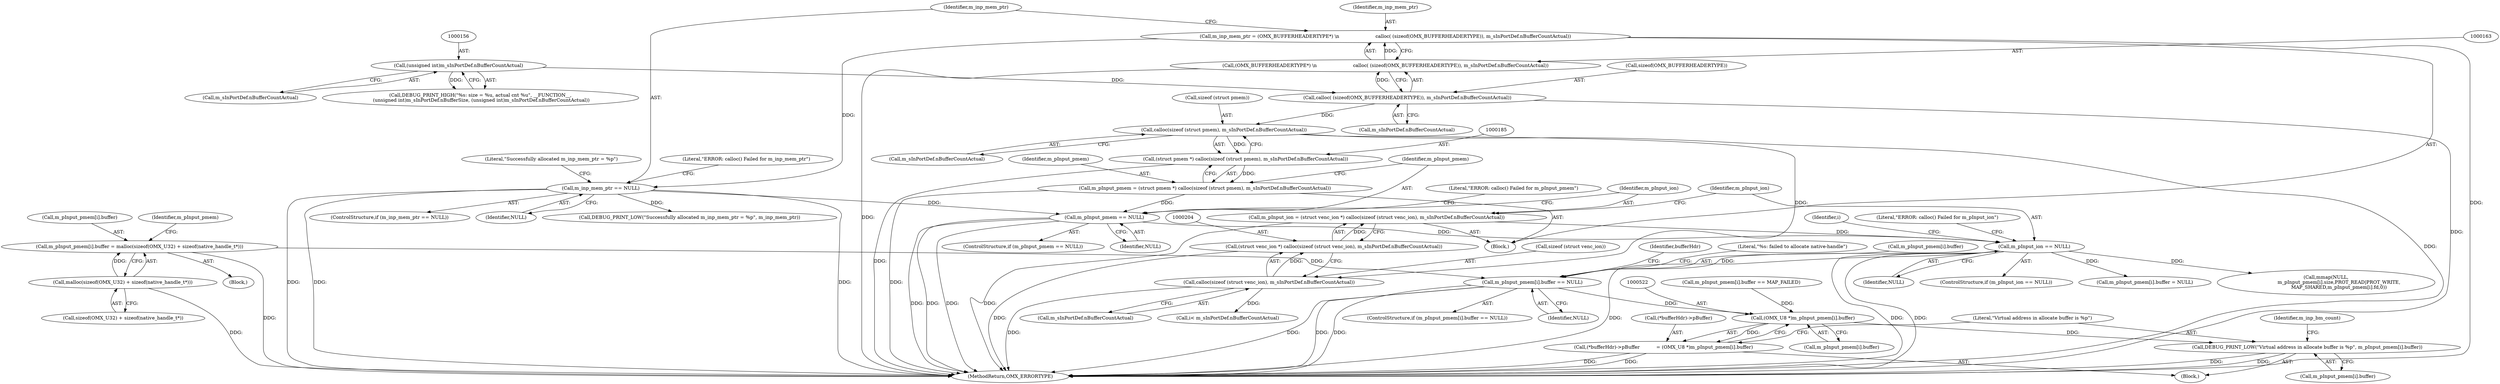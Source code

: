 digraph "0_Android_7558d03e6498e970b761aa44fff6b2c659202d95@array" {
"1000493" [label="(Call,m_pInput_pmem[i].buffer == NULL)"];
"1000480" [label="(Call,m_pInput_pmem[i].buffer = malloc(sizeof(OMX_U32) + sizeof(native_handle_t*)))"];
"1000486" [label="(Call,malloc(sizeof(OMX_U32) + sizeof(native_handle_t*)))"];
"1000212" [label="(Call,m_pInput_ion == NULL)"];
"1000201" [label="(Call,m_pInput_ion = (struct venc_ion *) calloc(sizeof (struct venc_ion), m_sInPortDef.nBufferCountActual))"];
"1000203" [label="(Call,(struct venc_ion *) calloc(sizeof (struct venc_ion), m_sInPortDef.nBufferCountActual))"];
"1000205" [label="(Call,calloc(sizeof (struct venc_ion), m_sInPortDef.nBufferCountActual))"];
"1000186" [label="(Call,calloc(sizeof (struct pmem), m_sInPortDef.nBufferCountActual))"];
"1000164" [label="(Call,calloc( (sizeof(OMX_BUFFERHEADERTYPE)), m_sInPortDef.nBufferCountActual))"];
"1000155" [label="(Call,(unsigned int)m_sInPortDef.nBufferCountActual)"];
"1000193" [label="(Call,m_pInput_pmem == NULL)"];
"1000182" [label="(Call,m_pInput_pmem = (struct pmem *) calloc(sizeof (struct pmem), m_sInPortDef.nBufferCountActual))"];
"1000184" [label="(Call,(struct pmem *) calloc(sizeof (struct pmem), m_sInPortDef.nBufferCountActual))"];
"1000171" [label="(Call,m_inp_mem_ptr == NULL)"];
"1000160" [label="(Call,m_inp_mem_ptr = (OMX_BUFFERHEADERTYPE*) \\n                        calloc( (sizeof(OMX_BUFFERHEADERTYPE)), m_sInPortDef.nBufferCountActual))"];
"1000162" [label="(Call,(OMX_BUFFERHEADERTYPE*) \\n                        calloc( (sizeof(OMX_BUFFERHEADERTYPE)), m_sInPortDef.nBufferCountActual))"];
"1000521" [label="(Call,(OMX_U8 *)m_pInput_pmem[i].buffer)"];
"1000516" [label="(Call,(*bufferHdr)->pBuffer           = (OMX_U8 *)m_pInput_pmem[i].buffer)"];
"1000528" [label="(Call,DEBUG_PRINT_LOW(\"Virtual address in allocate buffer is %p\", m_pInput_pmem[i].buffer))"];
"1000214" [label="(Identifier,NULL)"];
"1000193" [label="(Call,m_pInput_pmem == NULL)"];
"1000530" [label="(Call,m_pInput_pmem[i].buffer)"];
"1000529" [label="(Literal,\"Virtual address in allocate buffer is %p\")"];
"1000487" [label="(Call,sizeof(OMX_U32) + sizeof(native_handle_t*))"];
"1000217" [label="(Literal,\"ERROR: calloc() Failed for m_pInput_ion\")"];
"1000183" [label="(Identifier,m_pInput_pmem)"];
"1000481" [label="(Call,m_pInput_pmem[i].buffer)"];
"1000213" [label="(Identifier,m_pInput_ion)"];
"1000170" [label="(ControlStructure,if (m_inp_mem_ptr == NULL))"];
"1000211" [label="(ControlStructure,if (m_pInput_ion == NULL))"];
"1000161" [label="(Identifier,m_inp_mem_ptr)"];
"1000494" [label="(Call,m_pInput_pmem[i].buffer)"];
"1000165" [label="(Call,sizeof(OMX_BUFFERHEADERTYPE))"];
"1000202" [label="(Identifier,m_pInput_ion)"];
"1000516" [label="(Call,(*bufferHdr)->pBuffer           = (OMX_U8 *)m_pInput_pmem[i].buffer)"];
"1000447" [label="(Call,m_pInput_pmem[i].buffer == MAP_FAILED)"];
"1000160" [label="(Call,m_inp_mem_ptr = (OMX_BUFFERHEADERTYPE*) \\n                        calloc( (sizeof(OMX_BUFFERHEADERTYPE)), m_sInPortDef.nBufferCountActual))"];
"1000509" [label="(Identifier,bufferHdr)"];
"1000208" [label="(Call,m_sInPortDef.nBufferCountActual)"];
"1000537" [label="(Identifier,m_inp_bm_count)"];
"1000479" [label="(Block,)"];
"1000212" [label="(Call,m_pInput_ion == NULL)"];
"1000172" [label="(Identifier,m_inp_mem_ptr)"];
"1000203" [label="(Call,(struct venc_ion *) calloc(sizeof (struct venc_ion), m_sInPortDef.nBufferCountActual))"];
"1000162" [label="(Call,(OMX_BUFFERHEADERTYPE*) \\n                        calloc( (sizeof(OMX_BUFFERHEADERTYPE)), m_sInPortDef.nBufferCountActual))"];
"1000224" [label="(Call,i< m_sInPortDef.nBufferCountActual)"];
"1000201" [label="(Call,m_pInput_ion = (struct venc_ion *) calloc(sizeof (struct venc_ion), m_sInPortDef.nBufferCountActual))"];
"1000167" [label="(Call,m_sInPortDef.nBufferCountActual)"];
"1000157" [label="(Call,m_sInPortDef.nBufferCountActual)"];
"1000180" [label="(Literal,\"Successfully allocated m_inp_mem_ptr = %p\")"];
"1000171" [label="(Call,m_inp_mem_ptr == NULL)"];
"1000480" [label="(Call,m_pInput_pmem[i].buffer = malloc(sizeof(OMX_U32) + sizeof(native_handle_t*)))"];
"1000155" [label="(Call,(unsigned int)m_sInPortDef.nBufferCountActual)"];
"1000173" [label="(Identifier,NULL)"];
"1000206" [label="(Call,sizeof (struct venc_ion))"];
"1000189" [label="(Call,m_sInPortDef.nBufferCountActual)"];
"1000292" [label="(Block,)"];
"1000186" [label="(Call,calloc(sizeof (struct pmem), m_sInPortDef.nBufferCountActual))"];
"1000521" [label="(Call,(OMX_U8 *)m_pInput_pmem[i].buffer)"];
"1000147" [label="(Call,DEBUG_PRINT_HIGH(\"%s: size = %u, actual cnt %u\", __FUNCTION__,\n (unsigned int)m_sInPortDef.nBufferSize, (unsigned int)m_sInPortDef.nBufferCountActual))"];
"1000496" [label="(Identifier,m_pInput_pmem)"];
"1000176" [label="(Literal,\"ERROR: calloc() Failed for m_inp_mem_ptr\")"];
"1000499" [label="(Identifier,NULL)"];
"1000410" [label="(Call,m_pInput_pmem[i].buffer = NULL)"];
"1000528" [label="(Call,DEBUG_PRINT_LOW(\"Virtual address in allocate buffer is %p\", m_pInput_pmem[i].buffer))"];
"1000486" [label="(Call,malloc(sizeof(OMX_U32) + sizeof(native_handle_t*)))"];
"1000222" [label="(Identifier,i)"];
"1000429" [label="(Call,mmap(NULL,\n                 m_pInput_pmem[i].size,PROT_READ|PROT_WRITE,\n                 MAP_SHARED,m_pInput_pmem[i].fd,0))"];
"1000198" [label="(Literal,\"ERROR: calloc() Failed for m_pInput_pmem\")"];
"1000517" [label="(Call,(*bufferHdr)->pBuffer)"];
"1000523" [label="(Call,m_pInput_pmem[i].buffer)"];
"1000187" [label="(Call,sizeof (struct pmem))"];
"1000184" [label="(Call,(struct pmem *) calloc(sizeof (struct pmem), m_sInPortDef.nBufferCountActual))"];
"1000192" [label="(ControlStructure,if (m_pInput_pmem == NULL))"];
"1000493" [label="(Call,m_pInput_pmem[i].buffer == NULL)"];
"1000492" [label="(ControlStructure,if (m_pInput_pmem[i].buffer == NULL))"];
"1000205" [label="(Call,calloc(sizeof (struct venc_ion), m_sInPortDef.nBufferCountActual))"];
"1000164" [label="(Call,calloc( (sizeof(OMX_BUFFERHEADERTYPE)), m_sInPortDef.nBufferCountActual))"];
"1000182" [label="(Call,m_pInput_pmem = (struct pmem *) calloc(sizeof (struct pmem), m_sInPortDef.nBufferCountActual))"];
"1000179" [label="(Call,DEBUG_PRINT_LOW(\"Successfully allocated m_inp_mem_ptr = %p\", m_inp_mem_ptr))"];
"1000195" [label="(Identifier,NULL)"];
"1000146" [label="(Block,)"];
"1000567" [label="(MethodReturn,OMX_ERRORTYPE)"];
"1000194" [label="(Identifier,m_pInput_pmem)"];
"1000502" [label="(Literal,\"%s: failed to allocate native-handle\")"];
"1000493" -> "1000492"  [label="AST: "];
"1000493" -> "1000499"  [label="CFG: "];
"1000494" -> "1000493"  [label="AST: "];
"1000499" -> "1000493"  [label="AST: "];
"1000502" -> "1000493"  [label="CFG: "];
"1000509" -> "1000493"  [label="CFG: "];
"1000493" -> "1000567"  [label="DDG: "];
"1000493" -> "1000567"  [label="DDG: "];
"1000493" -> "1000567"  [label="DDG: "];
"1000480" -> "1000493"  [label="DDG: "];
"1000212" -> "1000493"  [label="DDG: "];
"1000493" -> "1000521"  [label="DDG: "];
"1000480" -> "1000479"  [label="AST: "];
"1000480" -> "1000486"  [label="CFG: "];
"1000481" -> "1000480"  [label="AST: "];
"1000486" -> "1000480"  [label="AST: "];
"1000496" -> "1000480"  [label="CFG: "];
"1000480" -> "1000567"  [label="DDG: "];
"1000486" -> "1000480"  [label="DDG: "];
"1000486" -> "1000487"  [label="CFG: "];
"1000487" -> "1000486"  [label="AST: "];
"1000486" -> "1000567"  [label="DDG: "];
"1000212" -> "1000211"  [label="AST: "];
"1000212" -> "1000214"  [label="CFG: "];
"1000213" -> "1000212"  [label="AST: "];
"1000214" -> "1000212"  [label="AST: "];
"1000217" -> "1000212"  [label="CFG: "];
"1000222" -> "1000212"  [label="CFG: "];
"1000212" -> "1000567"  [label="DDG: "];
"1000212" -> "1000567"  [label="DDG: "];
"1000212" -> "1000567"  [label="DDG: "];
"1000201" -> "1000212"  [label="DDG: "];
"1000193" -> "1000212"  [label="DDG: "];
"1000212" -> "1000410"  [label="DDG: "];
"1000212" -> "1000429"  [label="DDG: "];
"1000201" -> "1000146"  [label="AST: "];
"1000201" -> "1000203"  [label="CFG: "];
"1000202" -> "1000201"  [label="AST: "];
"1000203" -> "1000201"  [label="AST: "];
"1000213" -> "1000201"  [label="CFG: "];
"1000201" -> "1000567"  [label="DDG: "];
"1000203" -> "1000201"  [label="DDG: "];
"1000203" -> "1000205"  [label="CFG: "];
"1000204" -> "1000203"  [label="AST: "];
"1000205" -> "1000203"  [label="AST: "];
"1000203" -> "1000567"  [label="DDG: "];
"1000205" -> "1000203"  [label="DDG: "];
"1000205" -> "1000208"  [label="CFG: "];
"1000206" -> "1000205"  [label="AST: "];
"1000208" -> "1000205"  [label="AST: "];
"1000205" -> "1000567"  [label="DDG: "];
"1000186" -> "1000205"  [label="DDG: "];
"1000205" -> "1000224"  [label="DDG: "];
"1000186" -> "1000184"  [label="AST: "];
"1000186" -> "1000189"  [label="CFG: "];
"1000187" -> "1000186"  [label="AST: "];
"1000189" -> "1000186"  [label="AST: "];
"1000184" -> "1000186"  [label="CFG: "];
"1000186" -> "1000567"  [label="DDG: "];
"1000186" -> "1000184"  [label="DDG: "];
"1000164" -> "1000186"  [label="DDG: "];
"1000164" -> "1000162"  [label="AST: "];
"1000164" -> "1000167"  [label="CFG: "];
"1000165" -> "1000164"  [label="AST: "];
"1000167" -> "1000164"  [label="AST: "];
"1000162" -> "1000164"  [label="CFG: "];
"1000164" -> "1000567"  [label="DDG: "];
"1000164" -> "1000162"  [label="DDG: "];
"1000155" -> "1000164"  [label="DDG: "];
"1000155" -> "1000147"  [label="AST: "];
"1000155" -> "1000157"  [label="CFG: "];
"1000156" -> "1000155"  [label="AST: "];
"1000157" -> "1000155"  [label="AST: "];
"1000147" -> "1000155"  [label="CFG: "];
"1000155" -> "1000147"  [label="DDG: "];
"1000193" -> "1000192"  [label="AST: "];
"1000193" -> "1000195"  [label="CFG: "];
"1000194" -> "1000193"  [label="AST: "];
"1000195" -> "1000193"  [label="AST: "];
"1000198" -> "1000193"  [label="CFG: "];
"1000202" -> "1000193"  [label="CFG: "];
"1000193" -> "1000567"  [label="DDG: "];
"1000193" -> "1000567"  [label="DDG: "];
"1000193" -> "1000567"  [label="DDG: "];
"1000182" -> "1000193"  [label="DDG: "];
"1000171" -> "1000193"  [label="DDG: "];
"1000182" -> "1000146"  [label="AST: "];
"1000182" -> "1000184"  [label="CFG: "];
"1000183" -> "1000182"  [label="AST: "];
"1000184" -> "1000182"  [label="AST: "];
"1000194" -> "1000182"  [label="CFG: "];
"1000182" -> "1000567"  [label="DDG: "];
"1000184" -> "1000182"  [label="DDG: "];
"1000185" -> "1000184"  [label="AST: "];
"1000184" -> "1000567"  [label="DDG: "];
"1000171" -> "1000170"  [label="AST: "];
"1000171" -> "1000173"  [label="CFG: "];
"1000172" -> "1000171"  [label="AST: "];
"1000173" -> "1000171"  [label="AST: "];
"1000176" -> "1000171"  [label="CFG: "];
"1000180" -> "1000171"  [label="CFG: "];
"1000171" -> "1000567"  [label="DDG: "];
"1000171" -> "1000567"  [label="DDG: "];
"1000171" -> "1000567"  [label="DDG: "];
"1000160" -> "1000171"  [label="DDG: "];
"1000171" -> "1000179"  [label="DDG: "];
"1000160" -> "1000146"  [label="AST: "];
"1000160" -> "1000162"  [label="CFG: "];
"1000161" -> "1000160"  [label="AST: "];
"1000162" -> "1000160"  [label="AST: "];
"1000172" -> "1000160"  [label="CFG: "];
"1000160" -> "1000567"  [label="DDG: "];
"1000162" -> "1000160"  [label="DDG: "];
"1000163" -> "1000162"  [label="AST: "];
"1000162" -> "1000567"  [label="DDG: "];
"1000521" -> "1000516"  [label="AST: "];
"1000521" -> "1000523"  [label="CFG: "];
"1000522" -> "1000521"  [label="AST: "];
"1000523" -> "1000521"  [label="AST: "];
"1000516" -> "1000521"  [label="CFG: "];
"1000521" -> "1000516"  [label="DDG: "];
"1000447" -> "1000521"  [label="DDG: "];
"1000521" -> "1000528"  [label="DDG: "];
"1000516" -> "1000292"  [label="AST: "];
"1000517" -> "1000516"  [label="AST: "];
"1000529" -> "1000516"  [label="CFG: "];
"1000516" -> "1000567"  [label="DDG: "];
"1000516" -> "1000567"  [label="DDG: "];
"1000528" -> "1000292"  [label="AST: "];
"1000528" -> "1000530"  [label="CFG: "];
"1000529" -> "1000528"  [label="AST: "];
"1000530" -> "1000528"  [label="AST: "];
"1000537" -> "1000528"  [label="CFG: "];
"1000528" -> "1000567"  [label="DDG: "];
"1000528" -> "1000567"  [label="DDG: "];
}
